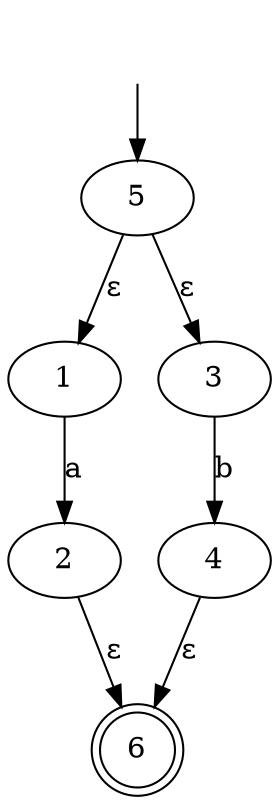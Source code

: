 digraph fa {
	5 [label=5]
	6 [label=6]
	1 [label=1]
	2 [label=2]
	3 [label=3]
	4 [label=4]
	5
	6 [shape=doublecircle]
	1
	2
	3
	4
	5 -> 1 [label="ε"]
	5 -> 3 [label="ε"]
	1 -> 2 [label=a]
	2 -> 6 [label="ε"]
	3 -> 4 [label=b]
	4 -> 6 [label="ε"]
	"" [shape=plaintext]
	"" -> 5
}
